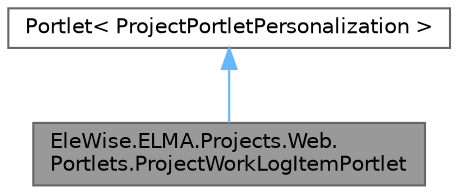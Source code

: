 digraph "EleWise.ELMA.Projects.Web.Portlets.ProjectWorkLogItemPortlet"
{
 // LATEX_PDF_SIZE
  bgcolor="transparent";
  edge [fontname=Helvetica,fontsize=10,labelfontname=Helvetica,labelfontsize=10];
  node [fontname=Helvetica,fontsize=10,shape=box,height=0.2,width=0.4];
  Node1 [id="Node000001",label="EleWise.ELMA.Projects.Web.\lPortlets.ProjectWorkLogItemPortlet",height=0.2,width=0.4,color="gray40", fillcolor="grey60", style="filled", fontcolor="black",tooltip="Портлет \"Мои трудозатраты\"."];
  Node2 -> Node1 [id="edge1_Node000001_Node000002",dir="back",color="steelblue1",style="solid",tooltip=" "];
  Node2 [id="Node000002",label="Portlet\< ProjectPortletPersonalization \>",height=0.2,width=0.4,color="gray40", fillcolor="white", style="filled",tooltip=" "];
}
